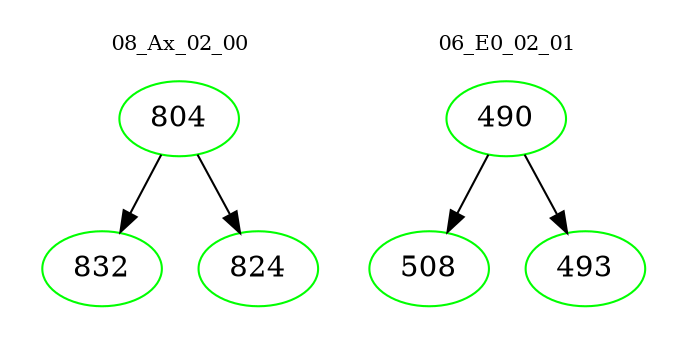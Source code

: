 digraph{
subgraph cluster_0 {
color = white
label = "08_Ax_02_00";
fontsize=10;
T0_804 [label="804", color="green"]
T0_804 -> T0_832 [color="black"]
T0_832 [label="832", color="green"]
T0_804 -> T0_824 [color="black"]
T0_824 [label="824", color="green"]
}
subgraph cluster_1 {
color = white
label = "06_E0_02_01";
fontsize=10;
T1_490 [label="490", color="green"]
T1_490 -> T1_508 [color="black"]
T1_508 [label="508", color="green"]
T1_490 -> T1_493 [color="black"]
T1_493 [label="493", color="green"]
}
}

